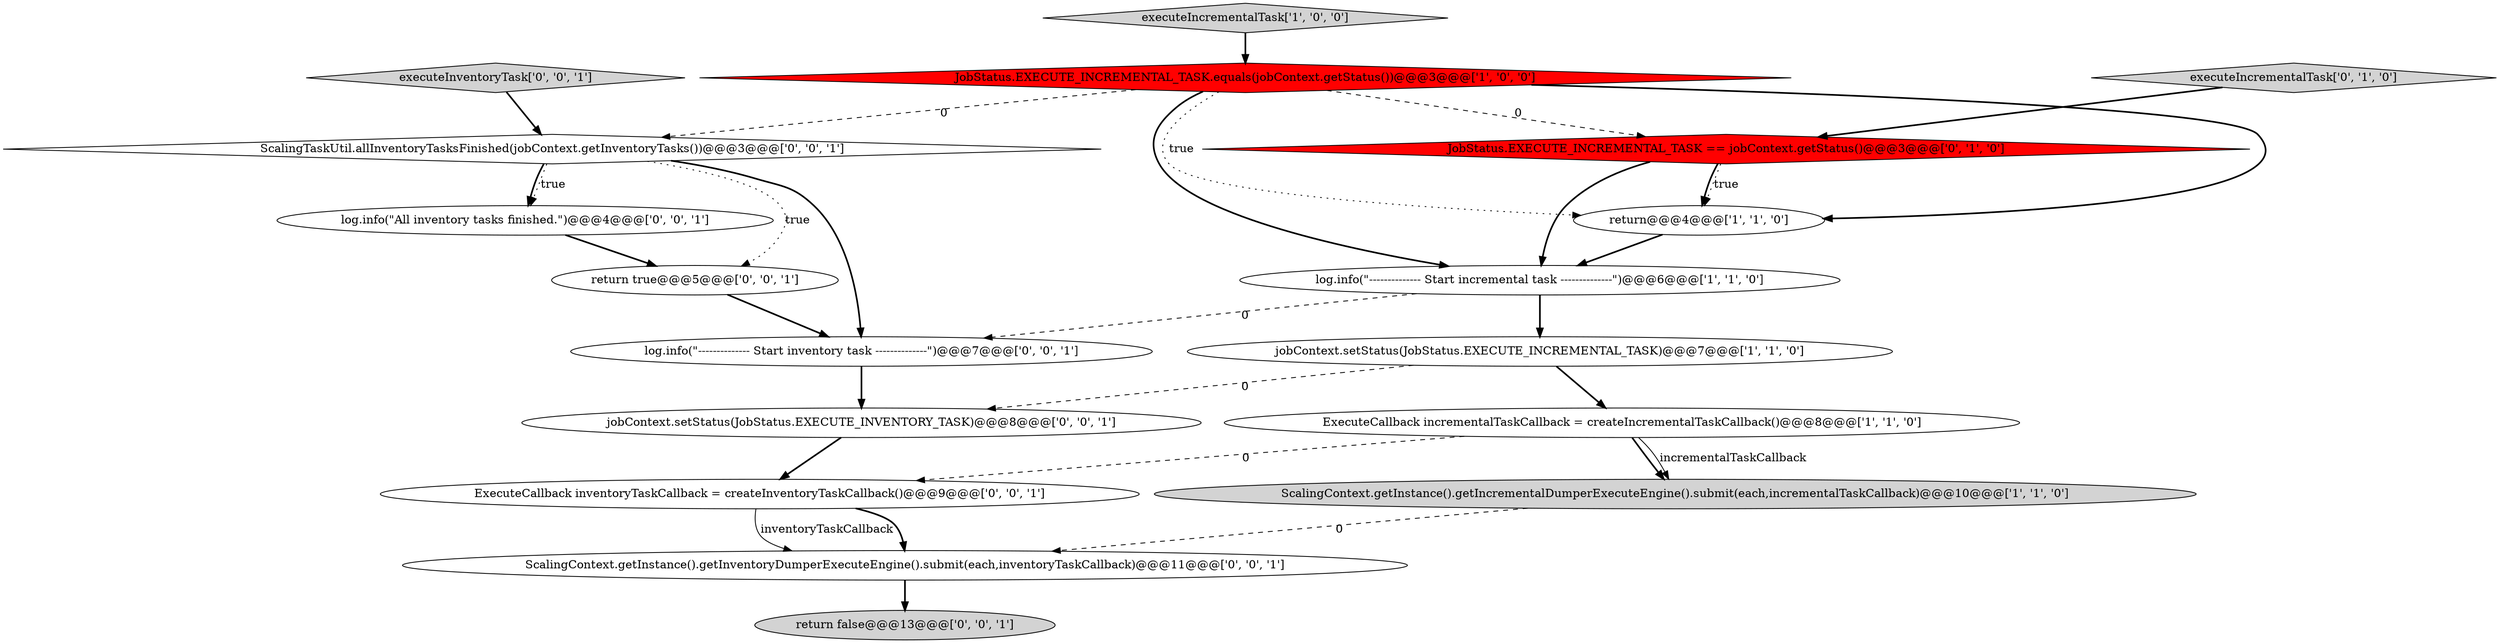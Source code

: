 digraph {
10 [style = filled, label = "ScalingTaskUtil.allInventoryTasksFinished(jobContext.getInventoryTasks())@@@3@@@['0', '0', '1']", fillcolor = white, shape = diamond image = "AAA0AAABBB3BBB"];
15 [style = filled, label = "return false@@@13@@@['0', '0', '1']", fillcolor = lightgray, shape = ellipse image = "AAA0AAABBB3BBB"];
3 [style = filled, label = "jobContext.setStatus(JobStatus.EXECUTE_INCREMENTAL_TASK)@@@7@@@['1', '1', '0']", fillcolor = white, shape = ellipse image = "AAA0AAABBB1BBB"];
2 [style = filled, label = "ExecuteCallback incrementalTaskCallback = createIncrementalTaskCallback()@@@8@@@['1', '1', '0']", fillcolor = white, shape = ellipse image = "AAA0AAABBB1BBB"];
0 [style = filled, label = "executeIncrementalTask['1', '0', '0']", fillcolor = lightgray, shape = diamond image = "AAA0AAABBB1BBB"];
1 [style = filled, label = "return@@@4@@@['1', '1', '0']", fillcolor = white, shape = ellipse image = "AAA0AAABBB1BBB"];
5 [style = filled, label = "log.info(\"-------------- Start incremental task --------------\")@@@6@@@['1', '1', '0']", fillcolor = white, shape = ellipse image = "AAA0AAABBB1BBB"];
6 [style = filled, label = "ScalingContext.getInstance().getIncrementalDumperExecuteEngine().submit(each,incrementalTaskCallback)@@@10@@@['1', '1', '0']", fillcolor = lightgray, shape = ellipse image = "AAA0AAABBB1BBB"];
8 [style = filled, label = "executeIncrementalTask['0', '1', '0']", fillcolor = lightgray, shape = diamond image = "AAA0AAABBB2BBB"];
11 [style = filled, label = "ScalingContext.getInstance().getInventoryDumperExecuteEngine().submit(each,inventoryTaskCallback)@@@11@@@['0', '0', '1']", fillcolor = white, shape = ellipse image = "AAA0AAABBB3BBB"];
12 [style = filled, label = "log.info(\"-------------- Start inventory task --------------\")@@@7@@@['0', '0', '1']", fillcolor = white, shape = ellipse image = "AAA0AAABBB3BBB"];
13 [style = filled, label = "ExecuteCallback inventoryTaskCallback = createInventoryTaskCallback()@@@9@@@['0', '0', '1']", fillcolor = white, shape = ellipse image = "AAA0AAABBB3BBB"];
14 [style = filled, label = "jobContext.setStatus(JobStatus.EXECUTE_INVENTORY_TASK)@@@8@@@['0', '0', '1']", fillcolor = white, shape = ellipse image = "AAA0AAABBB3BBB"];
9 [style = filled, label = "return true@@@5@@@['0', '0', '1']", fillcolor = white, shape = ellipse image = "AAA0AAABBB3BBB"];
7 [style = filled, label = "JobStatus.EXECUTE_INCREMENTAL_TASK == jobContext.getStatus()@@@3@@@['0', '1', '0']", fillcolor = red, shape = diamond image = "AAA1AAABBB2BBB"];
16 [style = filled, label = "executeInventoryTask['0', '0', '1']", fillcolor = lightgray, shape = diamond image = "AAA0AAABBB3BBB"];
4 [style = filled, label = "JobStatus.EXECUTE_INCREMENTAL_TASK.equals(jobContext.getStatus())@@@3@@@['1', '0', '0']", fillcolor = red, shape = diamond image = "AAA1AAABBB1BBB"];
17 [style = filled, label = "log.info(\"All inventory tasks finished.\")@@@4@@@['0', '0', '1']", fillcolor = white, shape = ellipse image = "AAA0AAABBB3BBB"];
1->5 [style = bold, label=""];
5->3 [style = bold, label=""];
5->12 [style = dashed, label="0"];
7->1 [style = bold, label=""];
4->1 [style = dotted, label="true"];
16->10 [style = bold, label=""];
13->11 [style = solid, label="inventoryTaskCallback"];
2->6 [style = bold, label=""];
17->9 [style = bold, label=""];
6->11 [style = dashed, label="0"];
10->17 [style = bold, label=""];
10->9 [style = dotted, label="true"];
13->11 [style = bold, label=""];
11->15 [style = bold, label=""];
8->7 [style = bold, label=""];
10->17 [style = dotted, label="true"];
7->5 [style = bold, label=""];
3->2 [style = bold, label=""];
0->4 [style = bold, label=""];
10->12 [style = bold, label=""];
4->7 [style = dashed, label="0"];
2->13 [style = dashed, label="0"];
12->14 [style = bold, label=""];
4->1 [style = bold, label=""];
9->12 [style = bold, label=""];
14->13 [style = bold, label=""];
3->14 [style = dashed, label="0"];
4->10 [style = dashed, label="0"];
7->1 [style = dotted, label="true"];
4->5 [style = bold, label=""];
2->6 [style = solid, label="incrementalTaskCallback"];
}
